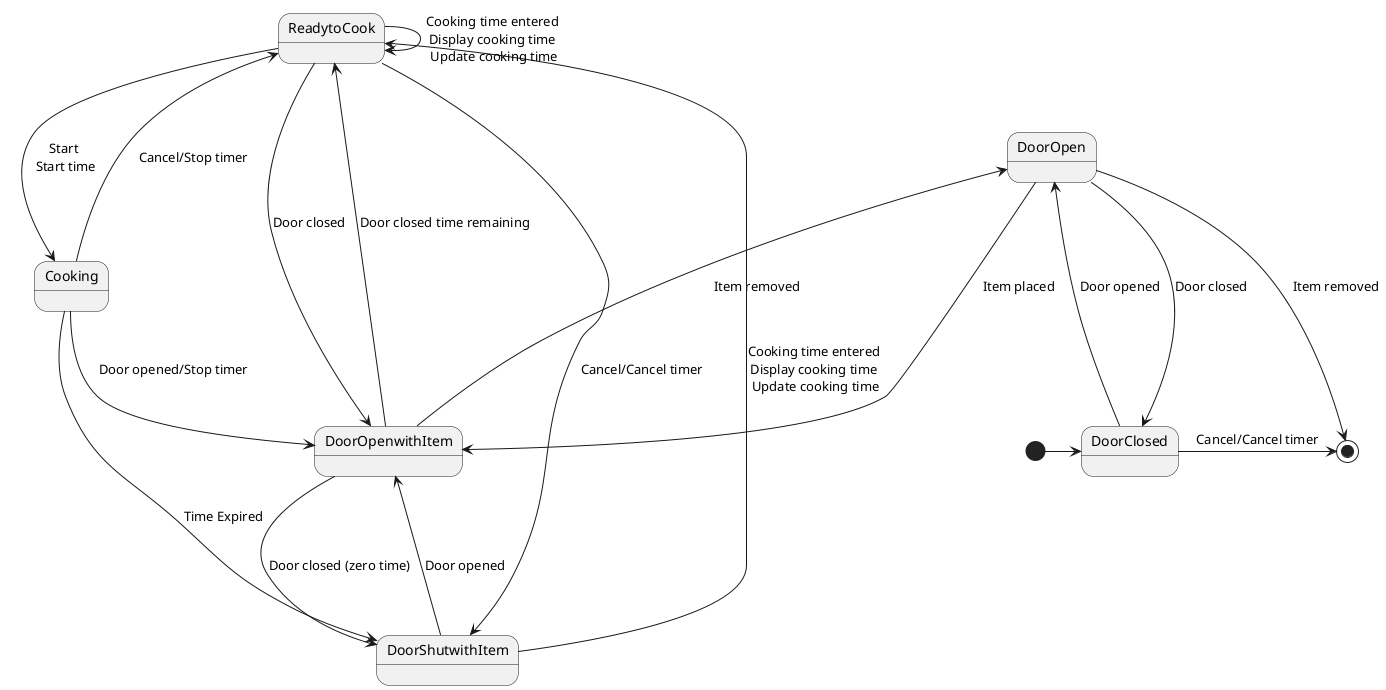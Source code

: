 @startuml stateDiagram

state DoorOpen
state DoorClosed
state DoorOpenwithItem
state DoorShutwithItem
state ReadytoCook
state Cooking

[*] -> DoorClosed
DoorClosed -> [*] : Cancel/Cancel timer
DoorClosed ---> DoorOpen : Door opened
DoorOpen ---> DoorClosed : Door closed
DoorOpen ---> DoorOpenwithItem : Item placed
DoorOpen <--- DoorOpenwithItem : Item removed
DoorOpenwithItem ---> DoorShutwithItem : Door closed (zero time)
DoorOpenwithItem <--- DoorShutwithItem : Door opened
DoorShutwithItem ---> ReadytoCook : Cooking time entered \nDisplay cooking time \nUpdate cooking time
DoorShutwithItem <--- ReadytoCook : Cancel/Cancel timer
DoorOpenwithItem ----> ReadytoCook : Door closed time remaining
DoorOpenwithItem <---- ReadytoCook : Door closed
ReadytoCook -> ReadytoCook : Cooking time entered \nDisplay cooking time \nUpdate cooking time
ReadytoCook ---> Cooking : Start \nStart time
ReadytoCook <--- Cooking : Cancel/Stop timer
Cooking --> DoorShutwithItem : Time Expired
Cooking --> DoorOpenwithItem : Door opened/Stop timer
DoorOpen --> [*] : Item removed





